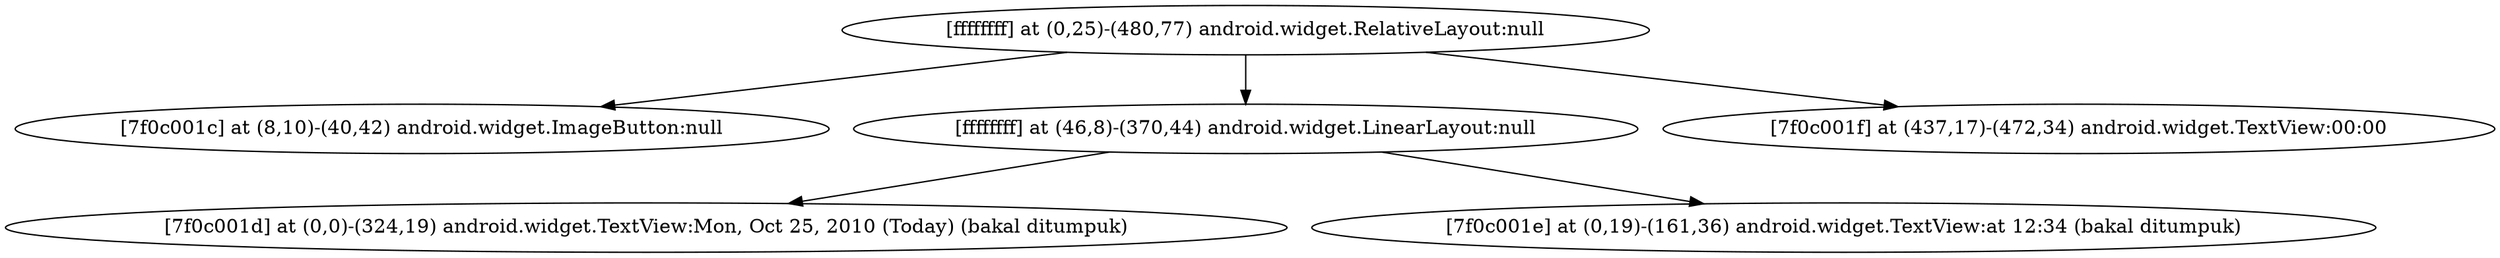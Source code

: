 strict digraph G {
  1 [ label="[ffffffff] at (0,25)-(480,77) android.widget.RelativeLayout:null" ];
  2 [ label="[7f0c001c] at (8,10)-(40,42) android.widget.ImageButton:null" ];
  3 [ label="[ffffffff] at (46,8)-(370,44) android.widget.LinearLayout:null" ];
  4 [ label="[7f0c001d] at (0,0)-(324,19) android.widget.TextView:Mon, Oct 25, 2010 (Today) (bakal ditumpuk)" ];
  5 [ label="[7f0c001e] at (0,19)-(161,36) android.widget.TextView:at 12:34 (bakal ditumpuk)" ];
  6 [ label="[7f0c001f] at (437,17)-(472,34) android.widget.TextView:00:00" ];
  1 -> 2;
  1 -> 3;
  3 -> 4;
  3 -> 5;
  1 -> 6;
}
